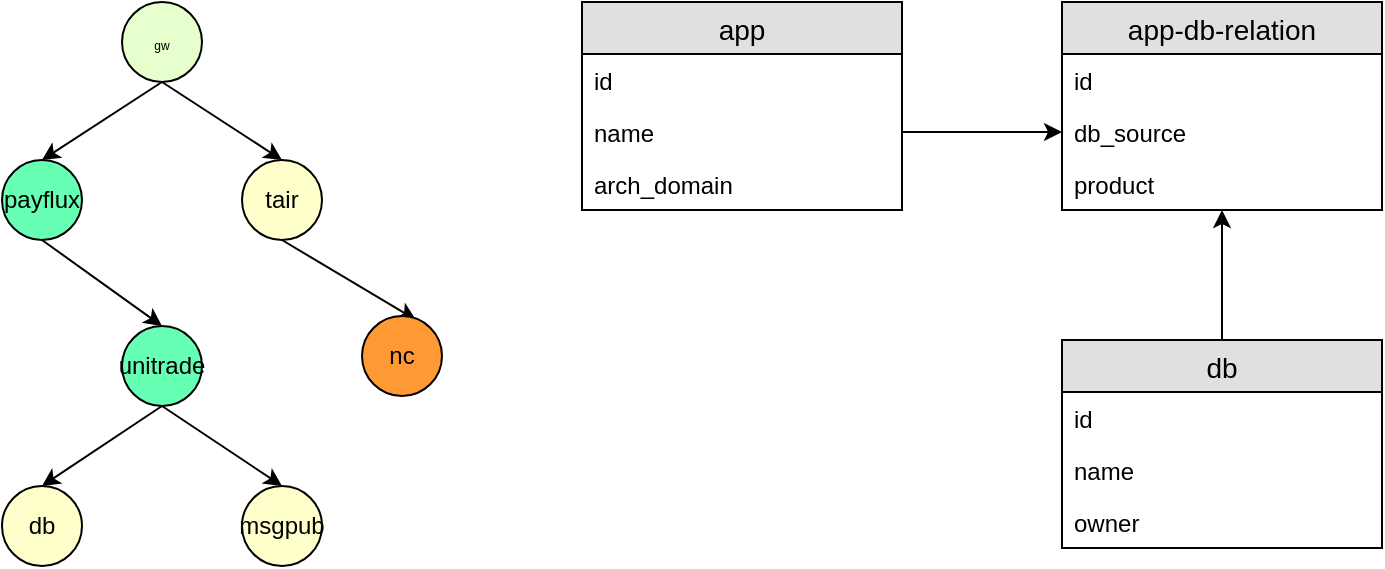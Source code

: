 <mxfile pages="1" version="11.2.5" type="github"><diagram id="Tp7v_etHyiBewUiMCJte" name="Page-1"><mxGraphModel dx="1307" dy="742" grid="1" gridSize="10" guides="1" tooltips="1" connect="1" arrows="1" fold="1" page="1" pageScale="1" pageWidth="827" pageHeight="1169" math="0" shadow="0"><root><mxCell id="0"/><mxCell id="1" parent="0"/><mxCell id="q-39iIVSCnKI8n1aJxnr-1" value="app" style="swimlane;fontStyle=0;childLayout=stackLayout;horizontal=1;startSize=26;fillColor=#e0e0e0;horizontalStack=0;resizeParent=1;resizeParentMax=0;resizeLast=0;collapsible=1;marginBottom=0;swimlaneFillColor=#ffffff;align=center;fontSize=14;" parent="1" vertex="1"><mxGeometry x="350" y="167" width="160" height="104" as="geometry"/></mxCell><mxCell id="q-39iIVSCnKI8n1aJxnr-2" value="id" style="text;strokeColor=none;fillColor=none;spacingLeft=4;spacingRight=4;overflow=hidden;rotatable=0;points=[[0,0.5],[1,0.5]];portConstraint=eastwest;fontSize=12;" parent="q-39iIVSCnKI8n1aJxnr-1" vertex="1"><mxGeometry y="26" width="160" height="26" as="geometry"/></mxCell><mxCell id="q-39iIVSCnKI8n1aJxnr-3" value="name" style="text;strokeColor=none;fillColor=none;spacingLeft=4;spacingRight=4;overflow=hidden;rotatable=0;points=[[0,0.5],[1,0.5]];portConstraint=eastwest;fontSize=12;" parent="q-39iIVSCnKI8n1aJxnr-1" vertex="1"><mxGeometry y="52" width="160" height="26" as="geometry"/></mxCell><mxCell id="q-39iIVSCnKI8n1aJxnr-4" value="arch_domain" style="text;strokeColor=none;fillColor=none;spacingLeft=4;spacingRight=4;overflow=hidden;rotatable=0;points=[[0,0.5],[1,0.5]];portConstraint=eastwest;fontSize=12;" parent="q-39iIVSCnKI8n1aJxnr-1" vertex="1"><mxGeometry y="78" width="160" height="26" as="geometry"/></mxCell><mxCell id="q-39iIVSCnKI8n1aJxnr-5" value="app-db-relation" style="swimlane;fontStyle=0;childLayout=stackLayout;horizontal=1;startSize=26;fillColor=#e0e0e0;horizontalStack=0;resizeParent=1;resizeParentMax=0;resizeLast=0;collapsible=1;marginBottom=0;swimlaneFillColor=#ffffff;align=center;fontSize=14;" parent="1" vertex="1"><mxGeometry x="590" y="167" width="160" height="104" as="geometry"/></mxCell><mxCell id="q-39iIVSCnKI8n1aJxnr-6" value="id" style="text;strokeColor=none;fillColor=none;spacingLeft=4;spacingRight=4;overflow=hidden;rotatable=0;points=[[0,0.5],[1,0.5]];portConstraint=eastwest;fontSize=12;" parent="q-39iIVSCnKI8n1aJxnr-5" vertex="1"><mxGeometry y="26" width="160" height="26" as="geometry"/></mxCell><mxCell id="q-39iIVSCnKI8n1aJxnr-7" value="db_source" style="text;strokeColor=none;fillColor=none;spacingLeft=4;spacingRight=4;overflow=hidden;rotatable=0;points=[[0,0.5],[1,0.5]];portConstraint=eastwest;fontSize=12;" parent="q-39iIVSCnKI8n1aJxnr-5" vertex="1"><mxGeometry y="52" width="160" height="26" as="geometry"/></mxCell><mxCell id="q-39iIVSCnKI8n1aJxnr-8" value="product" style="text;strokeColor=none;fillColor=none;spacingLeft=4;spacingRight=4;overflow=hidden;rotatable=0;points=[[0,0.5],[1,0.5]];portConstraint=eastwest;fontSize=12;" parent="q-39iIVSCnKI8n1aJxnr-5" vertex="1"><mxGeometry y="78" width="160" height="26" as="geometry"/></mxCell><mxCell id="q-39iIVSCnKI8n1aJxnr-34" style="edgeStyle=none;rounded=0;orthogonalLoop=1;jettySize=auto;html=1;exitX=0.5;exitY=0;exitDx=0;exitDy=0;fillColor=#66FFB3;" parent="1" source="q-39iIVSCnKI8n1aJxnr-9" target="q-39iIVSCnKI8n1aJxnr-8" edge="1"><mxGeometry relative="1" as="geometry"/></mxCell><mxCell id="q-39iIVSCnKI8n1aJxnr-9" value="db" style="swimlane;fontStyle=0;childLayout=stackLayout;horizontal=1;startSize=26;fillColor=#e0e0e0;horizontalStack=0;resizeParent=1;resizeParentMax=0;resizeLast=0;collapsible=1;marginBottom=0;swimlaneFillColor=#ffffff;align=center;fontSize=14;" parent="1" vertex="1"><mxGeometry x="590" y="336" width="160" height="104" as="geometry"/></mxCell><mxCell id="q-39iIVSCnKI8n1aJxnr-10" value="id" style="text;strokeColor=none;fillColor=none;spacingLeft=4;spacingRight=4;overflow=hidden;rotatable=0;points=[[0,0.5],[1,0.5]];portConstraint=eastwest;fontSize=12;" parent="q-39iIVSCnKI8n1aJxnr-9" vertex="1"><mxGeometry y="26" width="160" height="26" as="geometry"/></mxCell><mxCell id="q-39iIVSCnKI8n1aJxnr-11" value="name" style="text;strokeColor=none;fillColor=none;spacingLeft=4;spacingRight=4;overflow=hidden;rotatable=0;points=[[0,0.5],[1,0.5]];portConstraint=eastwest;fontSize=12;" parent="q-39iIVSCnKI8n1aJxnr-9" vertex="1"><mxGeometry y="52" width="160" height="26" as="geometry"/></mxCell><mxCell id="q-39iIVSCnKI8n1aJxnr-12" value="owner" style="text;strokeColor=none;fillColor=none;spacingLeft=4;spacingRight=4;overflow=hidden;rotatable=0;points=[[0,0.5],[1,0.5]];portConstraint=eastwest;fontSize=12;" parent="q-39iIVSCnKI8n1aJxnr-9" vertex="1"><mxGeometry y="78" width="160" height="26" as="geometry"/></mxCell><mxCell id="q-39iIVSCnKI8n1aJxnr-21" style="edgeStyle=none;rounded=0;orthogonalLoop=1;jettySize=auto;html=1;entryX=0.5;entryY=0;entryDx=0;entryDy=0;fillColor=#66FFB3;exitX=0.5;exitY=1;exitDx=0;exitDy=0;" parent="1" source="q-39iIVSCnKI8n1aJxnr-13" target="q-39iIVSCnKI8n1aJxnr-14" edge="1"><mxGeometry relative="1" as="geometry"/></mxCell><mxCell id="q-39iIVSCnKI8n1aJxnr-22" style="edgeStyle=none;rounded=0;orthogonalLoop=1;jettySize=auto;html=1;exitX=0.5;exitY=1;exitDx=0;exitDy=0;entryX=0.5;entryY=0;entryDx=0;entryDy=0;fillColor=#66FFB3;" parent="1" source="q-39iIVSCnKI8n1aJxnr-13" target="q-39iIVSCnKI8n1aJxnr-15" edge="1"><mxGeometry relative="1" as="geometry"/></mxCell><mxCell id="q-39iIVSCnKI8n1aJxnr-13" value="&lt;font style=&quot;font-size: 6px&quot;&gt;gw&lt;/font&gt;" style="ellipse;whiteSpace=wrap;html=1;aspect=fixed;fillColor=#E6FFCC;" parent="1" vertex="1"><mxGeometry x="120" y="167" width="40" height="40" as="geometry"/></mxCell><mxCell id="q-39iIVSCnKI8n1aJxnr-23" style="edgeStyle=none;rounded=0;orthogonalLoop=1;jettySize=auto;html=1;exitX=0.5;exitY=1;exitDx=0;exitDy=0;entryX=0.5;entryY=0;entryDx=0;entryDy=0;fillColor=#66FFB3;" parent="1" source="q-39iIVSCnKI8n1aJxnr-14" target="q-39iIVSCnKI8n1aJxnr-17" edge="1"><mxGeometry relative="1" as="geometry"/></mxCell><mxCell id="q-39iIVSCnKI8n1aJxnr-14" value="payflux" style="ellipse;whiteSpace=wrap;html=1;aspect=fixed;fillColor=#66FFB3;" parent="1" vertex="1"><mxGeometry x="60" y="246" width="40" height="40" as="geometry"/></mxCell><mxCell id="q-39iIVSCnKI8n1aJxnr-25" style="edgeStyle=none;rounded=0;orthogonalLoop=1;jettySize=auto;html=1;exitX=0.5;exitY=1;exitDx=0;exitDy=0;entryX=0.675;entryY=0.05;entryDx=0;entryDy=0;entryPerimeter=0;fillColor=#66FFB3;" parent="1" source="q-39iIVSCnKI8n1aJxnr-15" target="q-39iIVSCnKI8n1aJxnr-18" edge="1"><mxGeometry relative="1" as="geometry"/></mxCell><mxCell id="q-39iIVSCnKI8n1aJxnr-15" value="tair" style="ellipse;whiteSpace=wrap;html=1;aspect=fixed;fillColor=#FFFFCC;" parent="1" vertex="1"><mxGeometry x="180" y="246" width="40" height="40" as="geometry"/></mxCell><mxCell id="q-39iIVSCnKI8n1aJxnr-26" style="edgeStyle=none;rounded=0;orthogonalLoop=1;jettySize=auto;html=1;exitX=0.5;exitY=1;exitDx=0;exitDy=0;entryX=0.5;entryY=0;entryDx=0;entryDy=0;fillColor=#66FFB3;" parent="1" source="q-39iIVSCnKI8n1aJxnr-17" target="q-39iIVSCnKI8n1aJxnr-19" edge="1"><mxGeometry relative="1" as="geometry"/></mxCell><mxCell id="q-39iIVSCnKI8n1aJxnr-27" style="edgeStyle=none;rounded=0;orthogonalLoop=1;jettySize=auto;html=1;exitX=0.5;exitY=1;exitDx=0;exitDy=0;entryX=0.5;entryY=0;entryDx=0;entryDy=0;fillColor=#66FFB3;" parent="1" source="q-39iIVSCnKI8n1aJxnr-17" target="q-39iIVSCnKI8n1aJxnr-20" edge="1"><mxGeometry relative="1" as="geometry"/></mxCell><mxCell id="q-39iIVSCnKI8n1aJxnr-17" value="unitrade" style="ellipse;whiteSpace=wrap;html=1;aspect=fixed;fillColor=#66FFB3;" parent="1" vertex="1"><mxGeometry x="120" y="329" width="40" height="40" as="geometry"/></mxCell><mxCell id="q-39iIVSCnKI8n1aJxnr-18" value="nc" style="ellipse;whiteSpace=wrap;html=1;aspect=fixed;fillColor=#FF9933;" parent="1" vertex="1"><mxGeometry x="240" y="324" width="40" height="40" as="geometry"/></mxCell><mxCell id="q-39iIVSCnKI8n1aJxnr-19" value="db" style="ellipse;whiteSpace=wrap;html=1;aspect=fixed;fillColor=#FFFFCC;" parent="1" vertex="1"><mxGeometry x="60" y="409" width="40" height="40" as="geometry"/></mxCell><mxCell id="q-39iIVSCnKI8n1aJxnr-20" value="msgpub" style="ellipse;whiteSpace=wrap;html=1;aspect=fixed;fillColor=#FFFFCC;" parent="1" vertex="1"><mxGeometry x="180" y="409" width="40" height="40" as="geometry"/></mxCell><mxCell id="q-39iIVSCnKI8n1aJxnr-30" style="edgeStyle=none;rounded=0;orthogonalLoop=1;jettySize=auto;html=1;exitX=1;exitY=0.5;exitDx=0;exitDy=0;entryX=0;entryY=0.5;entryDx=0;entryDy=0;" parent="1" source="q-39iIVSCnKI8n1aJxnr-3" target="q-39iIVSCnKI8n1aJxnr-7" edge="1"><mxGeometry relative="1" as="geometry"/></mxCell></root></mxGraphModel></diagram></mxfile>